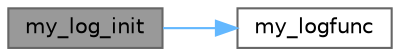 digraph "my_log_init"
{
 // LATEX_PDF_SIZE
  bgcolor="transparent";
  edge [fontname=Helvetica,fontsize=10,labelfontname=Helvetica,labelfontsize=10];
  node [fontname=Helvetica,fontsize=10,shape=box,height=0.2,width=0.4];
  rankdir="LR";
  Node1 [label="my_log_init",height=0.2,width=0.4,color="gray40", fillcolor="grey60", style="filled", fontcolor="black",tooltip="在使用日志以前调用，"];
  Node1 -> Node2 [color="steelblue1",style="solid"];
  Node2 [label="my_logfunc",height=0.2,width=0.4,color="grey40", fillcolor="white", style="filled",URL="$mylog_8c.html#add722e0a1c0ee3549689c575b4572e24",tooltip="日志的回调函数，实际写入的日志除了err等级会立刻写入以外，其他的日志都会先保存到队列里面。"];
}
